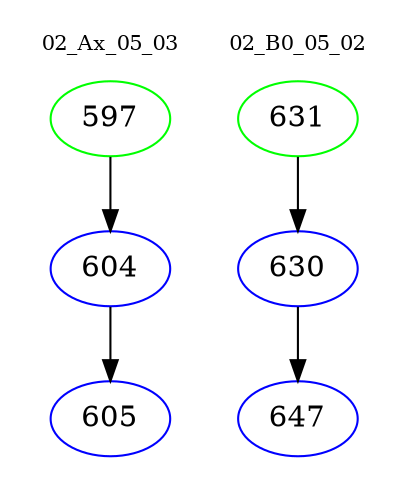 digraph{
subgraph cluster_0 {
color = white
label = "02_Ax_05_03";
fontsize=10;
T0_597 [label="597", color="green"]
T0_597 -> T0_604 [color="black"]
T0_604 [label="604", color="blue"]
T0_604 -> T0_605 [color="black"]
T0_605 [label="605", color="blue"]
}
subgraph cluster_1 {
color = white
label = "02_B0_05_02";
fontsize=10;
T1_631 [label="631", color="green"]
T1_631 -> T1_630 [color="black"]
T1_630 [label="630", color="blue"]
T1_630 -> T1_647 [color="black"]
T1_647 [label="647", color="blue"]
}
}
